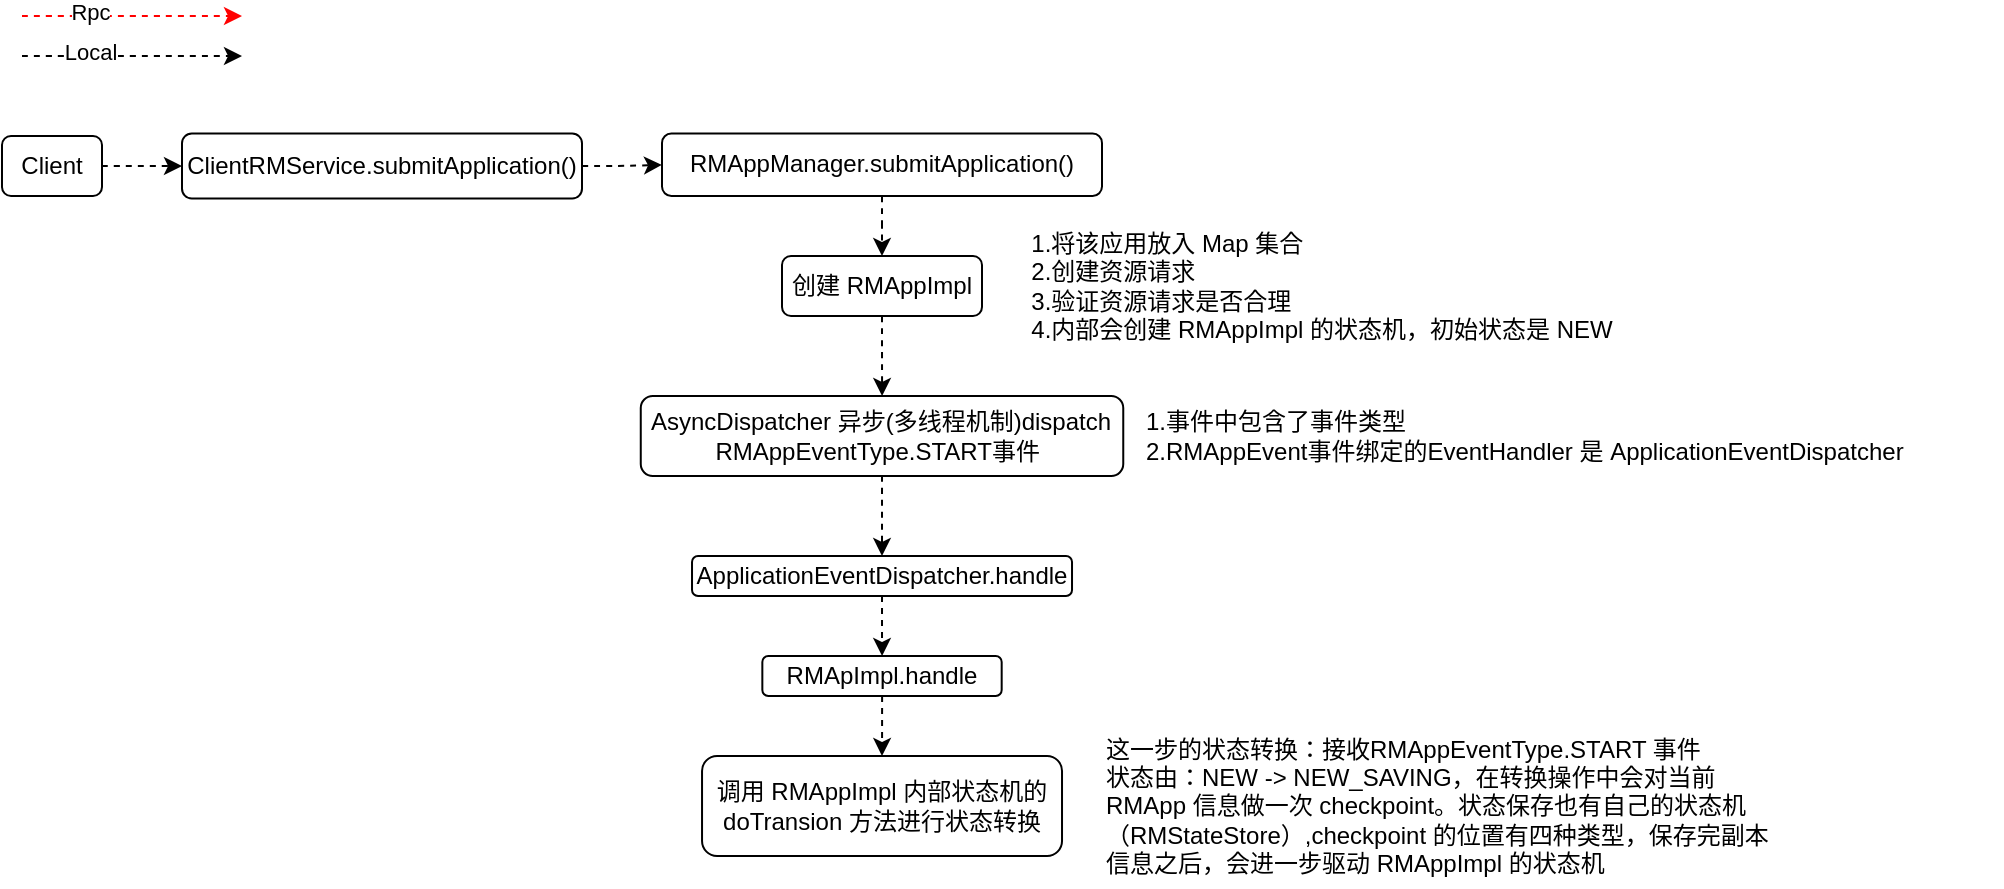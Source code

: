 <mxfile version="13.10.4" type="github"><diagram id="ADyf2BumLdzopdTtbGqv" name="Page-1"><mxGraphModel dx="853" dy="359" grid="1" gridSize="10" guides="1" tooltips="1" connect="1" arrows="1" fold="1" page="1" pageScale="1" pageWidth="827" pageHeight="1169" math="0" shadow="0"><root><mxCell id="0"/><mxCell id="1" parent="0"/><mxCell id="yNt7iZRtLh1xZD_xEbhY-1" value="" style="endArrow=classic;html=1;dashed=1;strokeColor=#FF0000;curved=1;" edge="1" parent="1"><mxGeometry width="50" height="50" relative="1" as="geometry"><mxPoint x="60" y="60" as="sourcePoint"/><mxPoint x="170" y="60" as="targetPoint"/></mxGeometry></mxCell><mxCell id="yNt7iZRtLh1xZD_xEbhY-4" value="Rpc" style="edgeLabel;html=1;align=center;verticalAlign=middle;resizable=0;points=[];" vertex="1" connectable="0" parent="yNt7iZRtLh1xZD_xEbhY-1"><mxGeometry x="-0.382" y="2" relative="1" as="geometry"><mxPoint as="offset"/></mxGeometry></mxCell><mxCell id="yNt7iZRtLh1xZD_xEbhY-8" style="edgeStyle=orthogonalEdgeStyle;curved=1;orthogonalLoop=1;jettySize=auto;html=1;exitX=1;exitY=0.5;exitDx=0;exitDy=0;entryX=0;entryY=0.5;entryDx=0;entryDy=0;dashed=1;strokeColor=#000000;" edge="1" parent="1" source="yNt7iZRtLh1xZD_xEbhY-2" target="yNt7iZRtLh1xZD_xEbhY-3"><mxGeometry relative="1" as="geometry"/></mxCell><mxCell id="yNt7iZRtLh1xZD_xEbhY-2" value="Client" style="rounded=1;whiteSpace=wrap;html=1;" vertex="1" parent="1"><mxGeometry x="50" y="120" width="50" height="30" as="geometry"/></mxCell><mxCell id="yNt7iZRtLh1xZD_xEbhY-10" style="edgeStyle=orthogonalEdgeStyle;curved=1;orthogonalLoop=1;jettySize=auto;html=1;dashed=1;strokeColor=#000000;" edge="1" parent="1" source="yNt7iZRtLh1xZD_xEbhY-3" target="yNt7iZRtLh1xZD_xEbhY-11"><mxGeometry relative="1" as="geometry"><mxPoint x="500" y="135" as="targetPoint"/></mxGeometry></mxCell><mxCell id="yNt7iZRtLh1xZD_xEbhY-3" value="ClientRMService.submitApplication()" style="rounded=1;whiteSpace=wrap;html=1;" vertex="1" parent="1"><mxGeometry x="140" y="118.75" width="200" height="32.5" as="geometry"/></mxCell><mxCell id="yNt7iZRtLh1xZD_xEbhY-6" value="" style="endArrow=classic;html=1;dashed=1;curved=1;" edge="1" parent="1"><mxGeometry width="50" height="50" relative="1" as="geometry"><mxPoint x="60" y="80" as="sourcePoint"/><mxPoint x="170" y="80" as="targetPoint"/></mxGeometry></mxCell><mxCell id="yNt7iZRtLh1xZD_xEbhY-7" value="Local" style="edgeLabel;html=1;align=center;verticalAlign=middle;resizable=0;points=[];" vertex="1" connectable="0" parent="yNt7iZRtLh1xZD_xEbhY-6"><mxGeometry x="-0.382" y="2" relative="1" as="geometry"><mxPoint as="offset"/></mxGeometry></mxCell><mxCell id="yNt7iZRtLh1xZD_xEbhY-12" style="edgeStyle=orthogonalEdgeStyle;curved=1;orthogonalLoop=1;jettySize=auto;html=1;dashed=1;strokeColor=#000000;" edge="1" parent="1" source="yNt7iZRtLh1xZD_xEbhY-11" target="yNt7iZRtLh1xZD_xEbhY-13"><mxGeometry relative="1" as="geometry"><mxPoint x="490" y="220" as="targetPoint"/></mxGeometry></mxCell><mxCell id="yNt7iZRtLh1xZD_xEbhY-11" value="RMAppManager.submitApplication()" style="rounded=1;whiteSpace=wrap;html=1;" vertex="1" parent="1"><mxGeometry x="380" y="118.75" width="220" height="31.25" as="geometry"/></mxCell><mxCell id="yNt7iZRtLh1xZD_xEbhY-19" style="edgeStyle=orthogonalEdgeStyle;curved=1;orthogonalLoop=1;jettySize=auto;html=1;dashed=1;strokeColor=#000000;" edge="1" parent="1" source="yNt7iZRtLh1xZD_xEbhY-13" target="yNt7iZRtLh1xZD_xEbhY-17"><mxGeometry relative="1" as="geometry"/></mxCell><mxCell id="yNt7iZRtLh1xZD_xEbhY-13" value="创建 RMAppImpl" style="rounded=1;whiteSpace=wrap;html=1;" vertex="1" parent="1"><mxGeometry x="440" y="180" width="100" height="30" as="geometry"/></mxCell><mxCell id="yNt7iZRtLh1xZD_xEbhY-14" value="&lt;div style=&quot;text-align: left&quot;&gt;&lt;div&gt;1.将该应用放入 Map 集合&lt;/div&gt;&lt;div&gt;2.创建资源请求&lt;/div&gt;&lt;div&gt;3.验证资源请求是否合理&lt;/div&gt;&lt;div&gt;4.内部会创建 RMAppImpl 的状态机，初始状态是 NEW&lt;/div&gt;&lt;/div&gt;" style="text;html=1;strokeColor=none;fillColor=none;align=center;verticalAlign=middle;whiteSpace=wrap;rounded=0;" vertex="1" parent="1"><mxGeometry x="549.84" y="165" width="320.16" height="60" as="geometry"/></mxCell><mxCell id="yNt7iZRtLh1xZD_xEbhY-21" style="edgeStyle=orthogonalEdgeStyle;curved=1;orthogonalLoop=1;jettySize=auto;html=1;exitX=0.5;exitY=1;exitDx=0;exitDy=0;dashed=1;strokeColor=#000000;" edge="1" parent="1" source="yNt7iZRtLh1xZD_xEbhY-17" target="yNt7iZRtLh1xZD_xEbhY-22"><mxGeometry relative="1" as="geometry"><mxPoint x="490.333" y="340" as="targetPoint"/></mxGeometry></mxCell><mxCell id="yNt7iZRtLh1xZD_xEbhY-17" value="AsyncDispatcher 异步(多线程机制)dispatch RMAppEventType.START事件&amp;nbsp;" style="rounded=1;whiteSpace=wrap;html=1;" vertex="1" parent="1"><mxGeometry x="369.38" y="250" width="241.25" height="40" as="geometry"/></mxCell><mxCell id="yNt7iZRtLh1xZD_xEbhY-20" value="1.事件中包含了事件类型&lt;br&gt;2.RMAppEvent事件绑定的EventHandler 是 ApplicationEventDispatcher" style="text;html=1;strokeColor=none;fillColor=none;align=left;verticalAlign=middle;whiteSpace=wrap;rounded=0;" vertex="1" parent="1"><mxGeometry x="620" y="250" width="430" height="40" as="geometry"/></mxCell><mxCell id="yNt7iZRtLh1xZD_xEbhY-23" style="edgeStyle=orthogonalEdgeStyle;curved=1;orthogonalLoop=1;jettySize=auto;html=1;exitX=0.5;exitY=1;exitDx=0;exitDy=0;dashed=1;strokeColor=#000000;" edge="1" parent="1" source="yNt7iZRtLh1xZD_xEbhY-22" target="yNt7iZRtLh1xZD_xEbhY-24"><mxGeometry relative="1" as="geometry"><mxPoint x="490.333" y="400" as="targetPoint"/></mxGeometry></mxCell><mxCell id="yNt7iZRtLh1xZD_xEbhY-22" value="ApplicationEventDispatcher.handle" style="rounded=1;whiteSpace=wrap;html=1;" vertex="1" parent="1"><mxGeometry x="395.01" y="330" width="190" height="20" as="geometry"/></mxCell><mxCell id="yNt7iZRtLh1xZD_xEbhY-25" style="edgeStyle=orthogonalEdgeStyle;curved=1;orthogonalLoop=1;jettySize=auto;html=1;dashed=1;strokeColor=#000000;" edge="1" parent="1" source="yNt7iZRtLh1xZD_xEbhY-24" target="yNt7iZRtLh1xZD_xEbhY-26"><mxGeometry relative="1" as="geometry"><mxPoint x="490.005" y="440" as="targetPoint"/></mxGeometry></mxCell><mxCell id="yNt7iZRtLh1xZD_xEbhY-24" value="RMApImpl.handle" style="rounded=1;whiteSpace=wrap;html=1;" vertex="1" parent="1"><mxGeometry x="430.17" y="380" width="119.67" height="20" as="geometry"/></mxCell><mxCell id="yNt7iZRtLh1xZD_xEbhY-26" value="调用 RMAppImpl 内部状态机的 doTransion 方法进行状态转换" style="rounded=1;whiteSpace=wrap;html=1;" vertex="1" parent="1"><mxGeometry x="400.02" y="430" width="179.99" height="50" as="geometry"/></mxCell><mxCell id="yNt7iZRtLh1xZD_xEbhY-27" value="这一步的状态转换：接收RMAppEventType.START 事件&lt;br&gt;状态由：NEW -&amp;gt; NEW_SAVING，在转换操作中会对当前 RMApp 信息做一次 checkpoint。状态保存也有自己的状态机（RMStateStore）,checkpoint 的位置有四种类型，保存完副本信息之后，会进一步驱动 RMAppImpl 的状态机" style="text;html=1;strokeColor=none;fillColor=none;align=left;verticalAlign=middle;whiteSpace=wrap;rounded=0;" vertex="1" parent="1"><mxGeometry x="600" y="415" width="340" height="80" as="geometry"/></mxCell></root></mxGraphModel></diagram></mxfile>